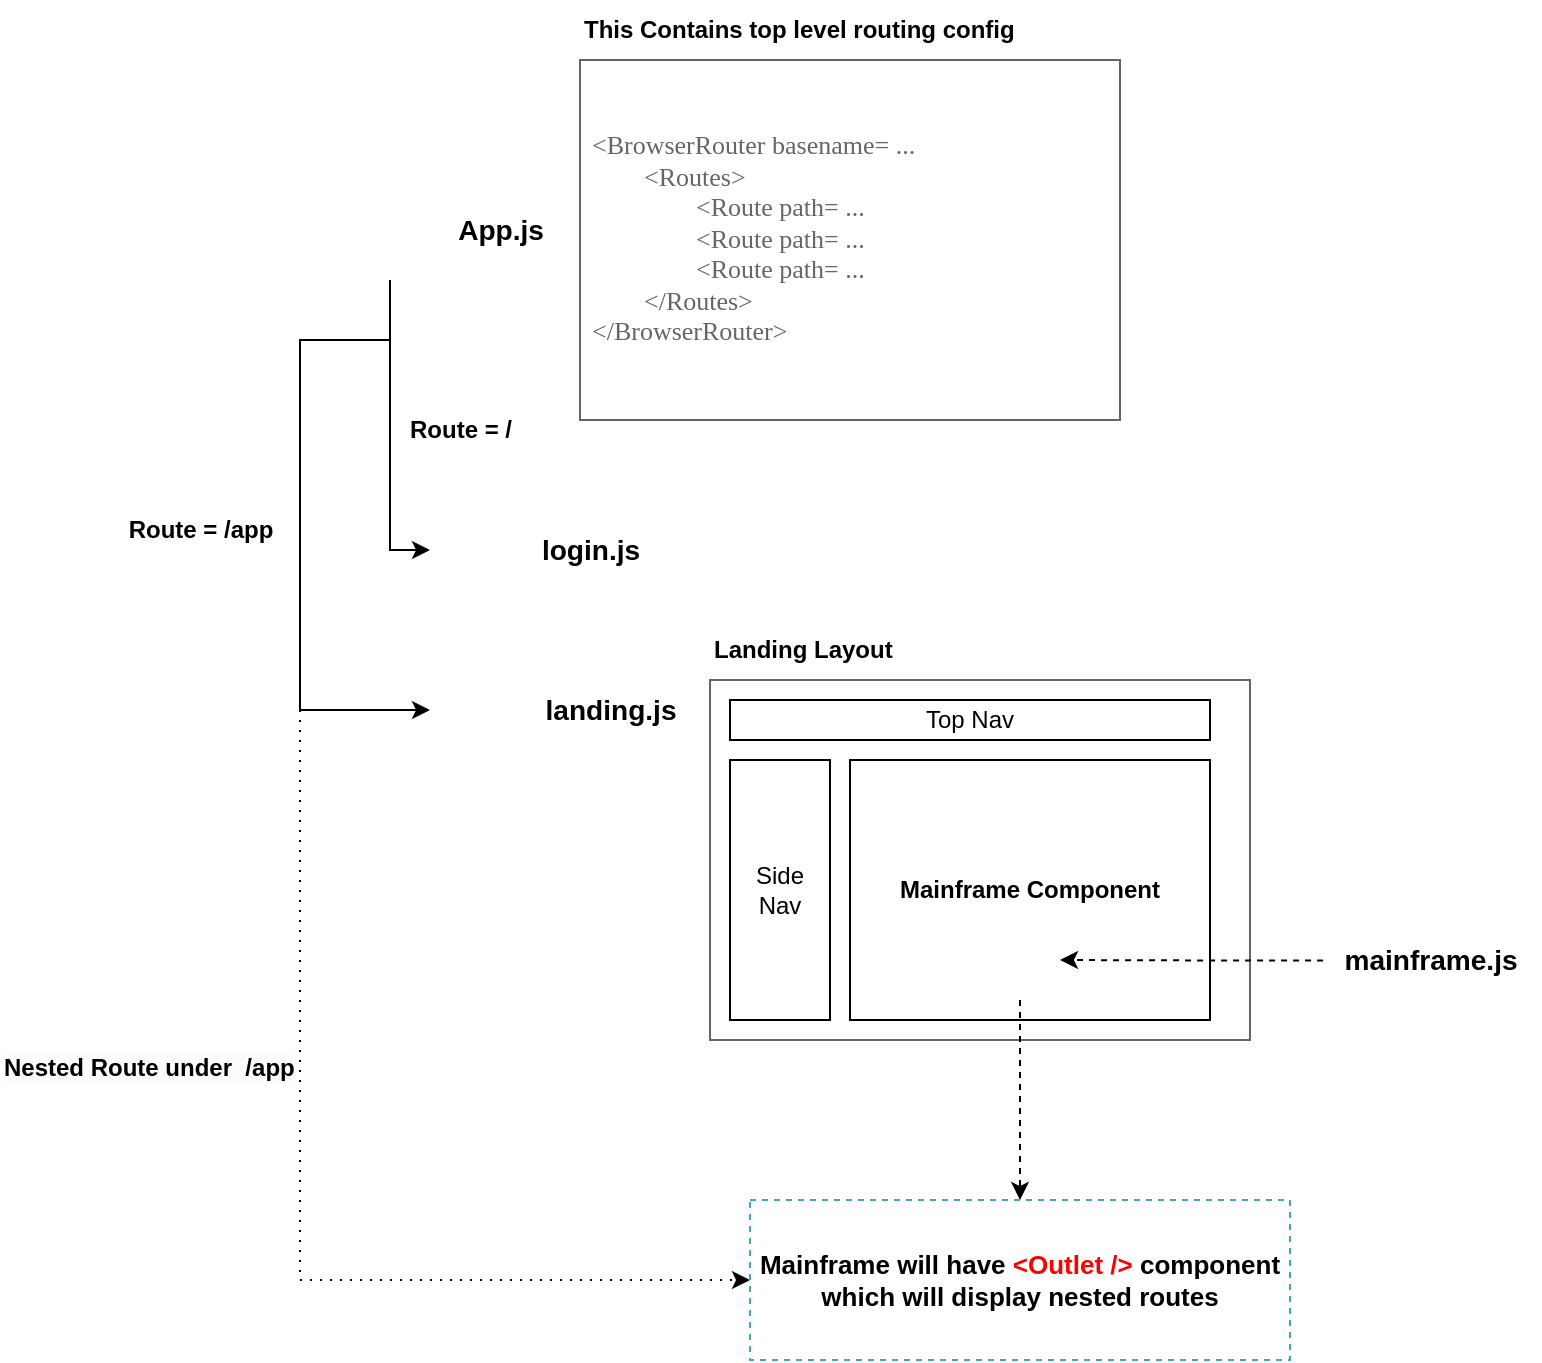 <mxfile version="22.1.18" type="device">
  <diagram id="Y7W1k7FXo4_VHgs3F3Zc" name="Page-1">
    <mxGraphModel dx="880" dy="468" grid="1" gridSize="10" guides="1" tooltips="1" connect="1" arrows="0" fold="1" page="1" pageScale="1" pageWidth="850" pageHeight="1100" background="none" math="0" shadow="0">
      <root>
        <mxCell id="0" />
        <mxCell id="1" parent="0" />
        <mxCell id="AmsxzKeUiMaNAP5xaX9F-10" style="edgeStyle=orthogonalEdgeStyle;rounded=0;orthogonalLoop=1;jettySize=auto;html=1;exitX=0.5;exitY=1;exitDx=0;exitDy=0;entryX=0;entryY=0.5;entryDx=0;entryDy=0;" parent="1" source="AmsxzKeUiMaNAP5xaX9F-1" target="AmsxzKeUiMaNAP5xaX9F-8" edge="1">
          <mxGeometry relative="1" as="geometry" />
        </mxCell>
        <mxCell id="AmsxzKeUiMaNAP5xaX9F-13" style="edgeStyle=orthogonalEdgeStyle;rounded=0;orthogonalLoop=1;jettySize=auto;html=1;exitX=0.5;exitY=1;exitDx=0;exitDy=0;entryX=0;entryY=0.5;entryDx=0;entryDy=0;" parent="1" source="AmsxzKeUiMaNAP5xaX9F-1" target="AmsxzKeUiMaNAP5xaX9F-12" edge="1">
          <mxGeometry relative="1" as="geometry">
            <Array as="points">
              <mxPoint x="265" y="170" />
              <mxPoint x="220" y="170" />
              <mxPoint x="220" y="355" />
            </Array>
          </mxGeometry>
        </mxCell>
        <mxCell id="AmsxzKeUiMaNAP5xaX9F-33" style="edgeStyle=orthogonalEdgeStyle;rounded=0;orthogonalLoop=1;jettySize=auto;html=1;exitX=0.5;exitY=1;exitDx=0;exitDy=0;entryX=0;entryY=0.5;entryDx=0;entryDy=0;dashed=1;dashPattern=1 4;" parent="1" source="AmsxzKeUiMaNAP5xaX9F-1" target="AmsxzKeUiMaNAP5xaX9F-31" edge="1">
          <mxGeometry relative="1" as="geometry">
            <Array as="points">
              <mxPoint x="265" y="170" />
              <mxPoint x="220" y="170" />
              <mxPoint x="220" y="640" />
            </Array>
          </mxGeometry>
        </mxCell>
        <mxCell id="AmsxzKeUiMaNAP5xaX9F-1" value="" style="shape=image;html=1;verticalAlign=top;verticalLabelPosition=bottom;labelBackgroundColor=#ffffff;imageAspect=0;aspect=fixed;image=https://cdn4.iconfinder.com/data/icons/essentials-74/24/007_-_File-128.png" parent="1" vertex="1">
          <mxGeometry x="240" y="90" width="50" height="50" as="geometry" />
        </mxCell>
        <mxCell id="AmsxzKeUiMaNAP5xaX9F-2" value="&lt;h3&gt;&lt;b&gt;&lt;font face=&quot;Helvetica&quot;&gt;App.js&lt;/font&gt;&lt;/b&gt;&lt;/h3&gt;" style="text;html=1;align=center;verticalAlign=middle;resizable=0;points=[];autosize=1;strokeColor=none;fillColor=none;" parent="1" vertex="1">
          <mxGeometry x="285" y="85" width="70" height="60" as="geometry" />
        </mxCell>
        <mxCell id="AmsxzKeUiMaNAP5xaX9F-7" value="" style="group" parent="1" vertex="1" connectable="0">
          <mxGeometry x="360" width="270" height="210" as="geometry" />
        </mxCell>
        <mxCell id="AmsxzKeUiMaNAP5xaX9F-4" value="&lt;pre style=&quot;font-size: 13px;&quot;&gt;&lt;font style=&quot;font-size: 13px;&quot; face=&quot;Lucida Console&quot;&gt;&amp;lt;BrowserRouter basename= ...&lt;br&gt;&lt;/font&gt;&lt;font style=&quot;font-size: 13px;&quot; face=&quot;Lucida Console&quot;&gt;&amp;nbsp;&amp;nbsp;&amp;nbsp;&lt;span style=&quot;white-space: pre;&quot;&gt;&#x9;&lt;/span&gt;&amp;lt;Routes&amp;gt;&lt;br&gt;&lt;/font&gt;&lt;font style=&quot;font-size: 13px;&quot; face=&quot;Lucida Console&quot;&gt;&amp;nbsp;&amp;nbsp;&amp;nbsp;&amp;nbsp;&amp;nbsp;&amp;nbsp;&amp;nbsp;&amp;nbsp;&lt;span style=&quot;white-space: pre;&quot;&gt;&#x9;&lt;/span&gt;&amp;lt;Route path= ...&lt;br&gt;&lt;/font&gt;&lt;font style=&quot;font-size: 13px;&quot; face=&quot;Lucida Console&quot;&gt;&lt;span style=&quot;white-space: pre;&quot;&gt;&#x9;&lt;/span&gt;&amp;nbsp;&amp;nbsp;&amp;nbsp;&amp;nbsp;&amp;nbsp;&amp;nbsp;&amp;nbsp;&amp;nbsp;&amp;lt;Route path= ...&lt;br&gt;&lt;/font&gt;&lt;font style=&quot;font-size: 13px;&quot; face=&quot;Lucida Console&quot;&gt;&lt;span style=&quot;white-space: pre;&quot;&gt;&lt;span style=&quot;white-space: pre;&quot;&gt;&#x9;&lt;span style=&quot;white-space: pre;&quot;&gt;&#x9;&lt;/span&gt;&lt;/span&gt;&lt;/span&gt;&amp;lt;Route path= ...&lt;span style=&quot;white-space: pre;&quot;&gt;&#x9;&lt;br&gt;&lt;/span&gt;&lt;/font&gt;&lt;font style=&quot;font-size: 13px;&quot; face=&quot;Lucida Console&quot;&gt;&lt;span style=&quot;white-space: pre;&quot;&gt;&#x9;&lt;/span&gt;&amp;lt;/Routes&amp;gt;&lt;br&gt;&lt;/font&gt;&lt;font style=&quot;font-size: 13px;&quot; face=&quot;Lucida Console&quot;&gt;&amp;lt;/BrowserRouter&amp;gt;&lt;/font&gt;&lt;/pre&gt;" style="strokeWidth=1;shadow=0;dashed=0;align=center;html=1;shape=mxgraph.mockup.text.textBox;fontColor=#666666;align=left;fontSize=17;spacingLeft=4;spacingTop=-3;whiteSpace=wrap;strokeColor=#666666;mainText=" parent="AmsxzKeUiMaNAP5xaX9F-7" vertex="1">
          <mxGeometry y="30" width="270" height="180" as="geometry" />
        </mxCell>
        <mxCell id="AmsxzKeUiMaNAP5xaX9F-6" value="&lt;b&gt;This Contains top level routing config&lt;/b&gt;" style="text;html=1;strokeColor=none;fillColor=none;align=left;verticalAlign=middle;whiteSpace=wrap;rounded=0;" parent="AmsxzKeUiMaNAP5xaX9F-7" vertex="1">
          <mxGeometry width="270" height="30" as="geometry" />
        </mxCell>
        <mxCell id="AmsxzKeUiMaNAP5xaX9F-8" value="" style="shape=image;html=1;verticalAlign=top;verticalLabelPosition=bottom;labelBackgroundColor=#ffffff;imageAspect=0;aspect=fixed;image=https://cdn4.iconfinder.com/data/icons/essentials-74/24/007_-_File-128.png" parent="1" vertex="1">
          <mxGeometry x="285" y="250" width="50" height="50" as="geometry" />
        </mxCell>
        <mxCell id="AmsxzKeUiMaNAP5xaX9F-9" value="&lt;h3&gt;&lt;b&gt;&lt;font face=&quot;Helvetica&quot;&gt;login.js&lt;/font&gt;&lt;/b&gt;&lt;/h3&gt;" style="text;html=1;align=center;verticalAlign=middle;resizable=0;points=[];autosize=1;strokeColor=none;fillColor=none;" parent="1" vertex="1">
          <mxGeometry x="330" y="245" width="70" height="60" as="geometry" />
        </mxCell>
        <mxCell id="AmsxzKeUiMaNAP5xaX9F-11" value="&lt;b&gt;Route = /&lt;/b&gt;" style="text;html=1;align=center;verticalAlign=middle;resizable=0;points=[];autosize=1;strokeColor=none;fillColor=none;rotation=0;" parent="1" vertex="1">
          <mxGeometry x="265" y="200" width="70" height="30" as="geometry" />
        </mxCell>
        <mxCell id="AmsxzKeUiMaNAP5xaX9F-12" value="" style="shape=image;html=1;verticalAlign=top;verticalLabelPosition=bottom;labelBackgroundColor=#ffffff;imageAspect=0;aspect=fixed;image=https://cdn4.iconfinder.com/data/icons/essentials-74/24/007_-_File-128.png" parent="1" vertex="1">
          <mxGeometry x="285" y="330" width="50" height="50" as="geometry" />
        </mxCell>
        <mxCell id="AmsxzKeUiMaNAP5xaX9F-14" value="&lt;b&gt;Route = /app&lt;/b&gt;" style="text;html=1;align=center;verticalAlign=middle;resizable=0;points=[];autosize=1;strokeColor=none;fillColor=none;rotation=0;" parent="1" vertex="1">
          <mxGeometry x="120" y="250" width="100" height="30" as="geometry" />
        </mxCell>
        <mxCell id="AmsxzKeUiMaNAP5xaX9F-15" value="&lt;h3&gt;&lt;b&gt;&lt;font face=&quot;Helvetica&quot;&gt;landing.js&lt;/font&gt;&lt;/b&gt;&lt;/h3&gt;" style="text;html=1;align=center;verticalAlign=middle;resizable=0;points=[];autosize=1;strokeColor=none;fillColor=none;" parent="1" vertex="1">
          <mxGeometry x="330" y="325" width="90" height="60" as="geometry" />
        </mxCell>
        <mxCell id="AmsxzKeUiMaNAP5xaX9F-16" value="" style="group" parent="1" vertex="1" connectable="0">
          <mxGeometry x="425" y="310" width="270" height="210" as="geometry" />
        </mxCell>
        <mxCell id="AmsxzKeUiMaNAP5xaX9F-17" value="&lt;pre style=&quot;font-size: 13px;&quot;&gt;&lt;br&gt;&lt;/pre&gt;" style="strokeWidth=1;shadow=0;dashed=0;align=center;html=1;shape=mxgraph.mockup.text.textBox;fontColor=#666666;align=left;fontSize=17;spacingLeft=4;spacingTop=-3;whiteSpace=wrap;strokeColor=#666666;mainText=" parent="AmsxzKeUiMaNAP5xaX9F-16" vertex="1">
          <mxGeometry y="30" width="270" height="180" as="geometry" />
        </mxCell>
        <mxCell id="AmsxzKeUiMaNAP5xaX9F-18" value="&lt;b&gt;Landing Layout&lt;/b&gt;" style="text;html=1;strokeColor=none;fillColor=none;align=left;verticalAlign=middle;whiteSpace=wrap;rounded=0;" parent="AmsxzKeUiMaNAP5xaX9F-16" vertex="1">
          <mxGeometry width="270" height="30" as="geometry" />
        </mxCell>
        <mxCell id="AmsxzKeUiMaNAP5xaX9F-19" value="Top Nav" style="rounded=0;whiteSpace=wrap;html=1;" parent="AmsxzKeUiMaNAP5xaX9F-16" vertex="1">
          <mxGeometry x="10" y="40" width="240" height="20" as="geometry" />
        </mxCell>
        <mxCell id="AmsxzKeUiMaNAP5xaX9F-20" value="Side Nav" style="rounded=0;whiteSpace=wrap;html=1;" parent="AmsxzKeUiMaNAP5xaX9F-16" vertex="1">
          <mxGeometry x="10" y="70" width="50" height="130" as="geometry" />
        </mxCell>
        <mxCell id="AmsxzKeUiMaNAP5xaX9F-26" value="&lt;b&gt;Mainframe Component&lt;/b&gt;" style="rounded=0;whiteSpace=wrap;html=1;" parent="AmsxzKeUiMaNAP5xaX9F-16" vertex="1">
          <mxGeometry x="70" y="70" width="180" height="130" as="geometry" />
        </mxCell>
        <mxCell id="AmsxzKeUiMaNAP5xaX9F-27" value="" style="shape=image;html=1;verticalAlign=top;verticalLabelPosition=bottom;labelBackgroundColor=#ffffff;imageAspect=0;aspect=fixed;image=https://cdn4.iconfinder.com/data/icons/essentials-74/24/007_-_File-128.png" parent="AmsxzKeUiMaNAP5xaX9F-16" vertex="1">
          <mxGeometry x="135" y="150" width="40" height="40" as="geometry" />
        </mxCell>
        <mxCell id="AmsxzKeUiMaNAP5xaX9F-29" value="&lt;h3&gt;&lt;b&gt;&lt;font face=&quot;Helvetica&quot;&gt;mainframe.js&lt;/font&gt;&lt;/b&gt;&lt;/h3&gt;" style="text;html=1;align=center;verticalAlign=middle;resizable=0;points=[];autosize=1;strokeColor=none;fillColor=none;" parent="1" vertex="1">
          <mxGeometry x="730" y="450" width="110" height="60" as="geometry" />
        </mxCell>
        <mxCell id="AmsxzKeUiMaNAP5xaX9F-30" style="edgeStyle=orthogonalEdgeStyle;rounded=0;orthogonalLoop=1;jettySize=auto;html=1;exitX=0.014;exitY=0.504;exitDx=0;exitDy=0;entryX=1;entryY=0.5;entryDx=0;entryDy=0;exitPerimeter=0;dashed=1;" parent="1" source="AmsxzKeUiMaNAP5xaX9F-29" target="AmsxzKeUiMaNAP5xaX9F-27" edge="1">
          <mxGeometry relative="1" as="geometry" />
        </mxCell>
        <mxCell id="AmsxzKeUiMaNAP5xaX9F-31" value="&lt;p style=&quot;font-size: 13px;&quot;&gt;&lt;b&gt;Mainframe will have &lt;font style=&quot;font-size: 13px;&quot; color=&quot;#ff0000&quot;&gt;&amp;lt;Outlet /&amp;gt;&lt;/font&gt; component which will display nested routes&lt;/b&gt;&lt;/p&gt;" style="text;html=1;strokeColor=#47A7BA;fillColor=none;align=center;verticalAlign=middle;whiteSpace=wrap;rounded=0;dashed=1;" parent="1" vertex="1">
          <mxGeometry x="445" y="600" width="270" height="80" as="geometry" />
        </mxCell>
        <mxCell id="AmsxzKeUiMaNAP5xaX9F-32" style="edgeStyle=orthogonalEdgeStyle;rounded=0;orthogonalLoop=1;jettySize=auto;html=1;exitX=0.5;exitY=1;exitDx=0;exitDy=0;entryX=0.5;entryY=0;entryDx=0;entryDy=0;dashed=1;" parent="1" source="AmsxzKeUiMaNAP5xaX9F-27" target="AmsxzKeUiMaNAP5xaX9F-31" edge="1">
          <mxGeometry relative="1" as="geometry" />
        </mxCell>
        <mxCell id="AmsxzKeUiMaNAP5xaX9F-34" value="&lt;b style=&quot;border-color: var(--border-color); color: rgb(0, 0, 0); font-family: Helvetica; font-size: 12px; font-style: normal; font-variant-ligatures: normal; font-variant-caps: normal; letter-spacing: normal; orphans: 2; text-align: center; text-indent: 0px; text-transform: none; widows: 2; word-spacing: 0px; -webkit-text-stroke-width: 0px; background-color: rgb(251, 251, 251); text-decoration-thickness: initial; text-decoration-style: initial; text-decoration-color: initial;&quot;&gt;Nested Route under&amp;nbsp; /app&lt;/b&gt;" style="text;whiteSpace=wrap;html=1;rotation=0;" parent="1" vertex="1">
          <mxGeometry x="70" y="520" width="150" height="40" as="geometry" />
        </mxCell>
      </root>
    </mxGraphModel>
  </diagram>
</mxfile>

